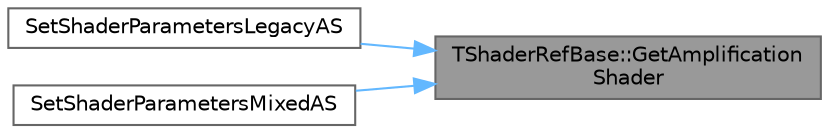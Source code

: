 digraph "TShaderRefBase::GetAmplificationShader"
{
 // INTERACTIVE_SVG=YES
 // LATEX_PDF_SIZE
  bgcolor="transparent";
  edge [fontname=Helvetica,fontsize=10,labelfontname=Helvetica,labelfontsize=10];
  node [fontname=Helvetica,fontsize=10,shape=box,height=0.2,width=0.4];
  rankdir="RL";
  Node1 [id="Node000001",label="TShaderRefBase::GetAmplification\lShader",height=0.2,width=0.4,color="gray40", fillcolor="grey60", style="filled", fontcolor="black",tooltip=" "];
  Node1 -> Node2 [id="edge1_Node000001_Node000002",dir="back",color="steelblue1",style="solid",tooltip=" "];
  Node2 [id="Node000002",label="SetShaderParametersLegacyAS",height=0.2,width=0.4,color="grey40", fillcolor="white", style="filled",URL="$d9/dfb/ShaderParameterUtils_8h.html#ae1c745f9fef0b007bb6499448f30f2d4",tooltip="Utility to set all legacy parameters for an Amplification shader. Requires the shader type to impleme..."];
  Node1 -> Node3 [id="edge2_Node000001_Node000003",dir="back",color="steelblue1",style="solid",tooltip=" "];
  Node3 [id="Node000003",label="SetShaderParametersMixedAS",height=0.2,width=0.4,color="grey40", fillcolor="white", style="filled",URL="$d9/dfb/ShaderParameterUtils_8h.html#a637cb98caad25e3718fec2e2e885a44e",tooltip="Utility to set all legacy and non-legacy parameters for an Amplification shader. Requires the shader ..."];
}
